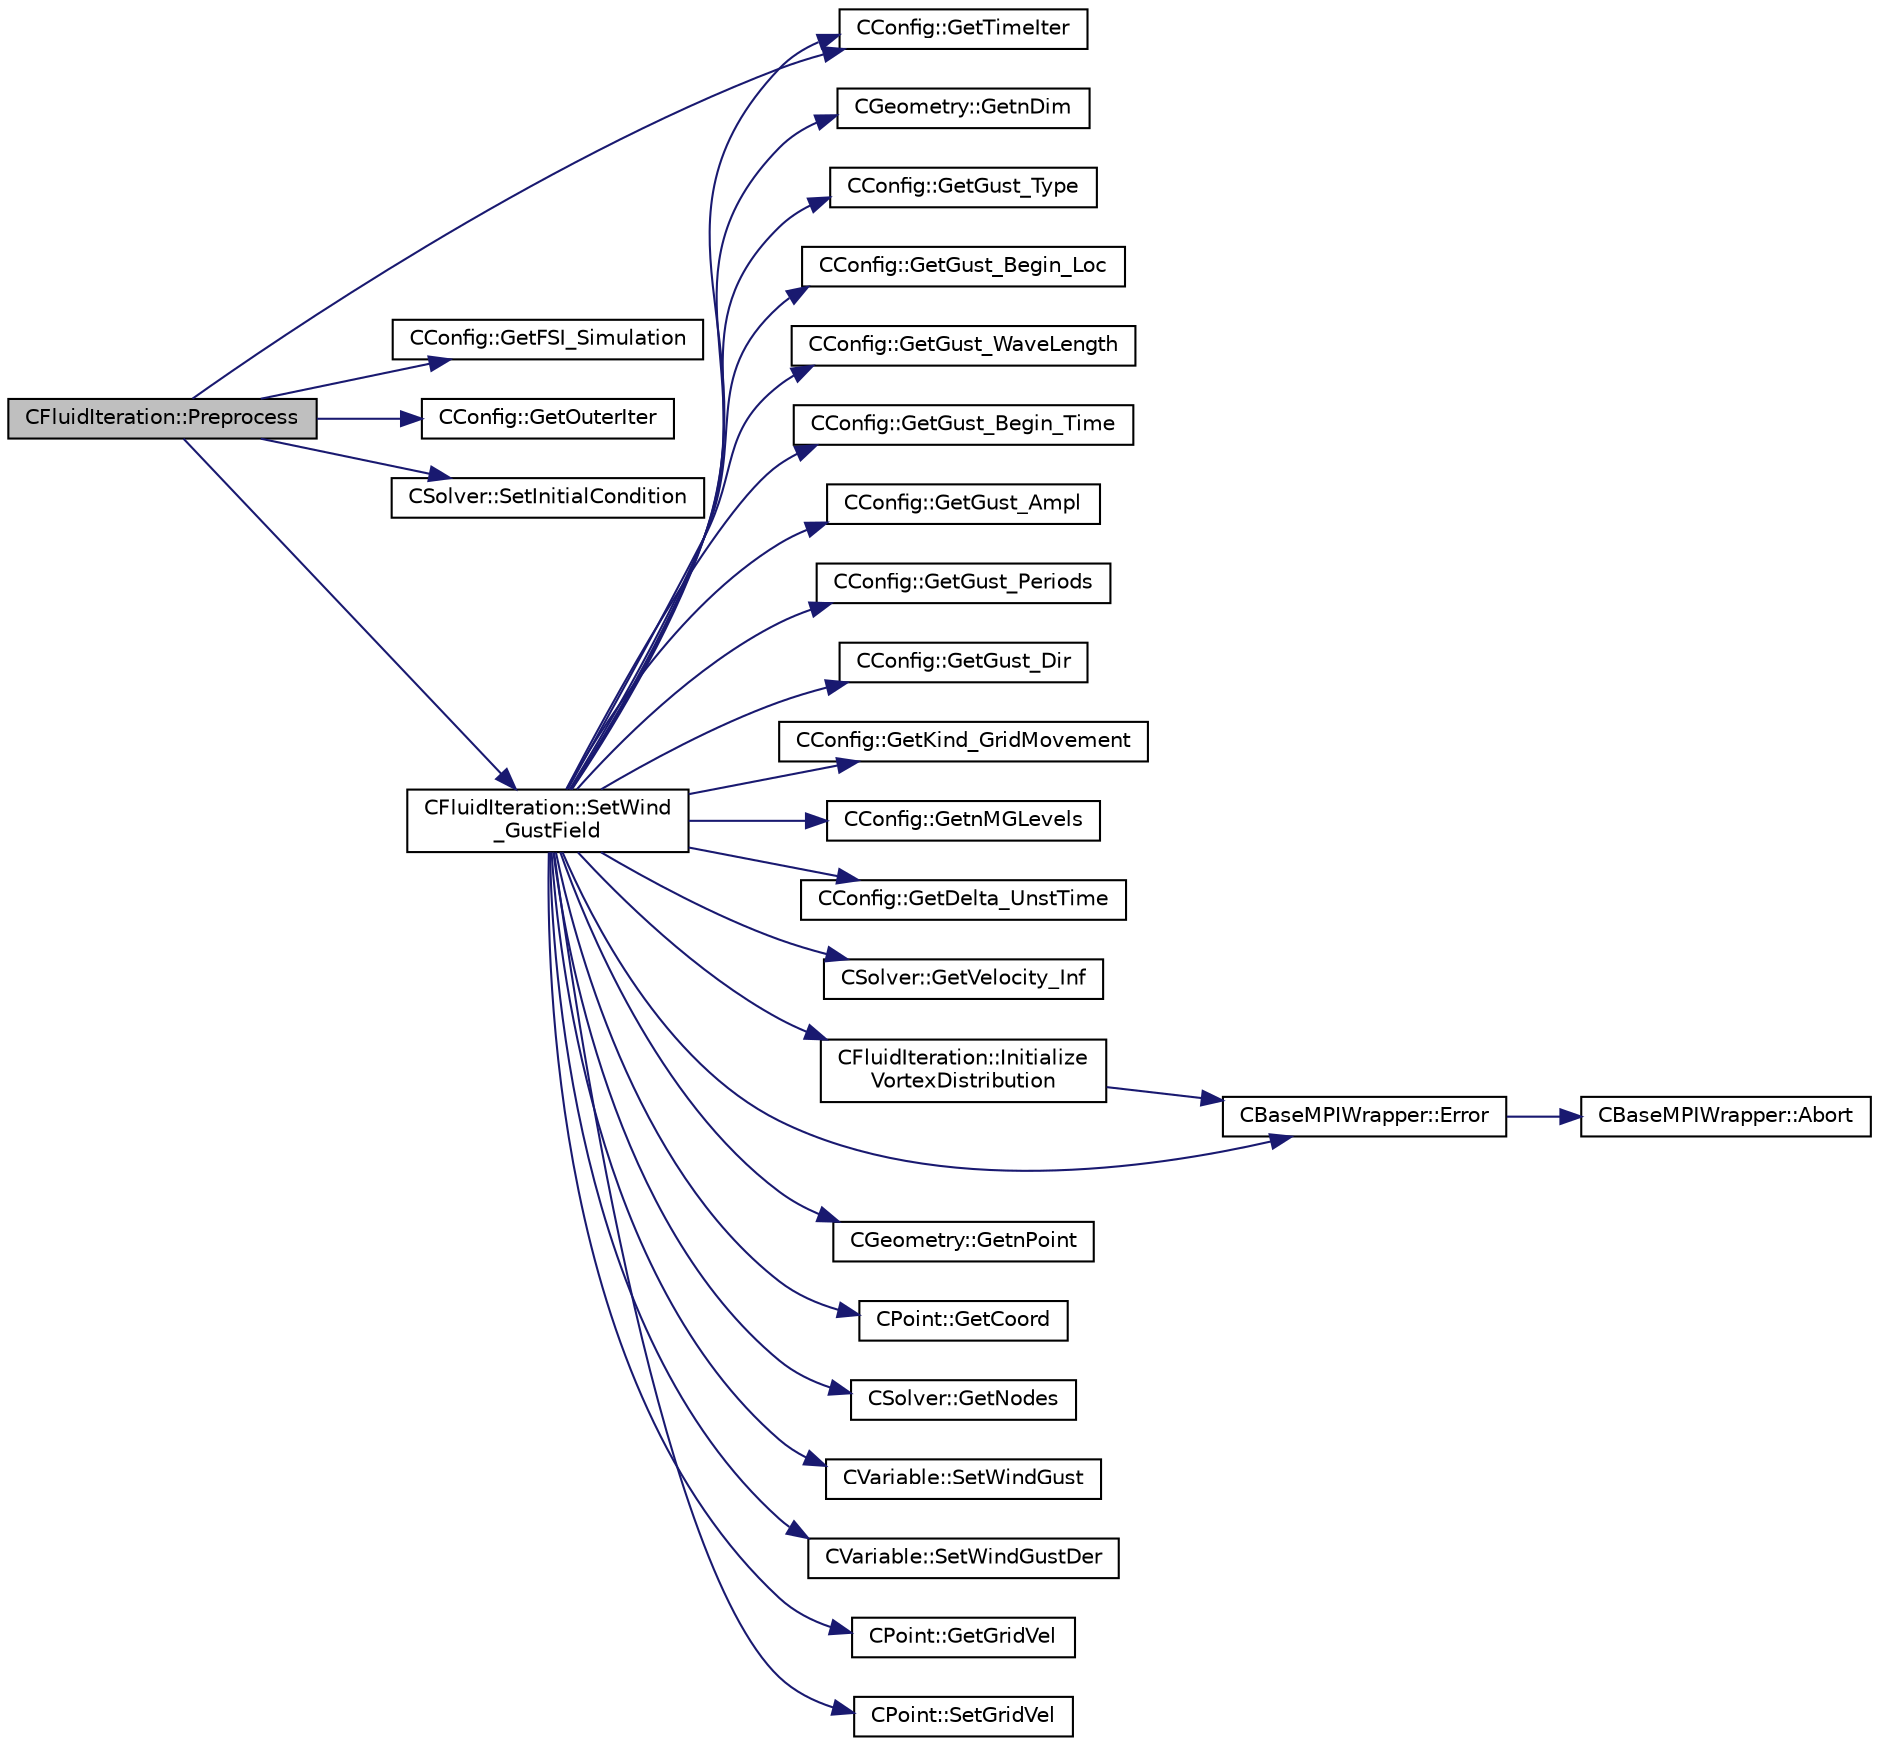 digraph "CFluidIteration::Preprocess"
{
  edge [fontname="Helvetica",fontsize="10",labelfontname="Helvetica",labelfontsize="10"];
  node [fontname="Helvetica",fontsize="10",shape=record];
  rankdir="LR";
  Node421 [label="CFluidIteration::Preprocess",height=0.2,width=0.4,color="black", fillcolor="grey75", style="filled", fontcolor="black"];
  Node421 -> Node422 [color="midnightblue",fontsize="10",style="solid",fontname="Helvetica"];
  Node422 [label="CConfig::GetTimeIter",height=0.2,width=0.4,color="black", fillcolor="white", style="filled",URL="$class_c_config.html#aa659f28a1d71b0924944a9fb248e3d6e",tooltip="Get the current time iteration number. "];
  Node421 -> Node423 [color="midnightblue",fontsize="10",style="solid",fontname="Helvetica"];
  Node423 [label="CConfig::GetFSI_Simulation",height=0.2,width=0.4,color="black", fillcolor="white", style="filled",URL="$class_c_config.html#a9776c63953c047138e0f81d5b51cd895",tooltip="Check if the simulation we are running is a FSI simulation. "];
  Node421 -> Node424 [color="midnightblue",fontsize="10",style="solid",fontname="Helvetica"];
  Node424 [label="CConfig::GetOuterIter",height=0.2,width=0.4,color="black", fillcolor="white", style="filled",URL="$class_c_config.html#a6e3d471764f8d56e1662bc3f14f70a70",tooltip="Get the current FSI iteration number. "];
  Node421 -> Node425 [color="midnightblue",fontsize="10",style="solid",fontname="Helvetica"];
  Node425 [label="CSolver::SetInitialCondition",height=0.2,width=0.4,color="black", fillcolor="white", style="filled",URL="$class_c_solver.html#aa201cf141d64d08db13eb6a75beb78b5",tooltip="A virtual member. "];
  Node421 -> Node426 [color="midnightblue",fontsize="10",style="solid",fontname="Helvetica"];
  Node426 [label="CFluidIteration::SetWind\l_GustField",height=0.2,width=0.4,color="black", fillcolor="white", style="filled",URL="$class_c_fluid_iteration.html#a5d649a21860ed9cefd56a18e3fc4557a",tooltip="Imposes a gust via the grid velocities. "];
  Node426 -> Node427 [color="midnightblue",fontsize="10",style="solid",fontname="Helvetica"];
  Node427 [label="CGeometry::GetnDim",height=0.2,width=0.4,color="black", fillcolor="white", style="filled",URL="$class_c_geometry.html#a2af01006c0c4f74ba089582f1a3587fe",tooltip="Get number of coordinates. "];
  Node426 -> Node428 [color="midnightblue",fontsize="10",style="solid",fontname="Helvetica"];
  Node428 [label="CConfig::GetGust_Type",height=0.2,width=0.4,color="black", fillcolor="white", style="filled",URL="$class_c_config.html#a3ff23d4b5d25b0f266913c446774c69b",tooltip="Get the type of gust to simulate. "];
  Node426 -> Node429 [color="midnightblue",fontsize="10",style="solid",fontname="Helvetica"];
  Node429 [label="CConfig::GetGust_Begin_Loc",height=0.2,width=0.4,color="black", fillcolor="white", style="filled",URL="$class_c_config.html#a04f96ff15a216e7c10acdb3489854871",tooltip="Value of the location ath which the gust begins. "];
  Node426 -> Node430 [color="midnightblue",fontsize="10",style="solid",fontname="Helvetica"];
  Node430 [label="CConfig::GetGust_WaveLength",height=0.2,width=0.4,color="black", fillcolor="white", style="filled",URL="$class_c_config.html#ae82381f9882789b1b653e618d4e345b5",tooltip="Value of the gust wavelength. "];
  Node426 -> Node431 [color="midnightblue",fontsize="10",style="solid",fontname="Helvetica"];
  Node431 [label="CConfig::GetGust_Begin_Time",height=0.2,width=0.4,color="black", fillcolor="white", style="filled",URL="$class_c_config.html#a6c12e88a0bf59667ee0927ae2212715a",tooltip="Value of the time at which to begin the gust. "];
  Node426 -> Node432 [color="midnightblue",fontsize="10",style="solid",fontname="Helvetica"];
  Node432 [label="CConfig::GetGust_Ampl",height=0.2,width=0.4,color="black", fillcolor="white", style="filled",URL="$class_c_config.html#a3d026e8ee69591368d8ee88b0d7375a6",tooltip="Value of the gust amplitude. "];
  Node426 -> Node433 [color="midnightblue",fontsize="10",style="solid",fontname="Helvetica"];
  Node433 [label="CConfig::GetGust_Periods",height=0.2,width=0.4,color="black", fillcolor="white", style="filled",URL="$class_c_config.html#a26abb56136da1924c49915f7d5bc32ba",tooltip="Value of the number of gust periods. "];
  Node426 -> Node434 [color="midnightblue",fontsize="10",style="solid",fontname="Helvetica"];
  Node434 [label="CConfig::GetGust_Dir",height=0.2,width=0.4,color="black", fillcolor="white", style="filled",URL="$class_c_config.html#ad0739035a91fbc2836b6d51967f9f5af",tooltip="Get the gust direction. "];
  Node426 -> Node435 [color="midnightblue",fontsize="10",style="solid",fontname="Helvetica"];
  Node435 [label="CConfig::GetKind_GridMovement",height=0.2,width=0.4,color="black", fillcolor="white", style="filled",URL="$class_c_config.html#ab598508566cb08cb9929934d433ce400",tooltip="Get the type of dynamic mesh motion. Each zone gets a config file. "];
  Node426 -> Node436 [color="midnightblue",fontsize="10",style="solid",fontname="Helvetica"];
  Node436 [label="CConfig::GetnMGLevels",height=0.2,width=0.4,color="black", fillcolor="white", style="filled",URL="$class_c_config.html#aea7f78497a5cd863bd065391232329fd",tooltip="Get the number of multigrid levels. "];
  Node426 -> Node437 [color="midnightblue",fontsize="10",style="solid",fontname="Helvetica"];
  Node437 [label="CConfig::GetDelta_UnstTime",height=0.2,width=0.4,color="black", fillcolor="white", style="filled",URL="$class_c_config.html#aa9a5ddd6d3f6f56bc21f8a2ec3e7d220",tooltip="If we are prforming an unsteady simulation, there is only one value of the time step for the complete..."];
  Node426 -> Node422 [color="midnightblue",fontsize="10",style="solid",fontname="Helvetica"];
  Node426 -> Node438 [color="midnightblue",fontsize="10",style="solid",fontname="Helvetica"];
  Node438 [label="CSolver::GetVelocity_Inf",height=0.2,width=0.4,color="black", fillcolor="white", style="filled",URL="$class_c_solver.html#a0285d219c0390bb90029527bb2e0d908",tooltip="A virtual member. "];
  Node426 -> Node439 [color="midnightblue",fontsize="10",style="solid",fontname="Helvetica"];
  Node439 [label="CFluidIteration::Initialize\lVortexDistribution",height=0.2,width=0.4,color="black", fillcolor="white", style="filled",URL="$class_c_fluid_iteration.html#a8bd39263487ca8dde26020df4486a188",tooltip="Reads and initializes the vortex positions, strengths and gradient. "];
  Node439 -> Node440 [color="midnightblue",fontsize="10",style="solid",fontname="Helvetica"];
  Node440 [label="CBaseMPIWrapper::Error",height=0.2,width=0.4,color="black", fillcolor="white", style="filled",URL="$class_c_base_m_p_i_wrapper.html#a04457c47629bda56704e6a8804833eeb"];
  Node440 -> Node441 [color="midnightblue",fontsize="10",style="solid",fontname="Helvetica"];
  Node441 [label="CBaseMPIWrapper::Abort",height=0.2,width=0.4,color="black", fillcolor="white", style="filled",URL="$class_c_base_m_p_i_wrapper.html#a21ef5681e2acb532d345e9bab173ef07"];
  Node426 -> Node440 [color="midnightblue",fontsize="10",style="solid",fontname="Helvetica"];
  Node426 -> Node442 [color="midnightblue",fontsize="10",style="solid",fontname="Helvetica"];
  Node442 [label="CGeometry::GetnPoint",height=0.2,width=0.4,color="black", fillcolor="white", style="filled",URL="$class_c_geometry.html#aa68b666b38f4d2c7021736ae86940f44",tooltip="Get number of points. "];
  Node426 -> Node443 [color="midnightblue",fontsize="10",style="solid",fontname="Helvetica"];
  Node443 [label="CPoint::GetCoord",height=0.2,width=0.4,color="black", fillcolor="white", style="filled",URL="$class_c_point.html#a95fe081d22e96e190cb3edcbf0d6525f",tooltip="Get the coordinates dor the control volume. "];
  Node426 -> Node444 [color="midnightblue",fontsize="10",style="solid",fontname="Helvetica"];
  Node444 [label="CSolver::GetNodes",height=0.2,width=0.4,color="black", fillcolor="white", style="filled",URL="$class_c_solver.html#af3198e52a2ea377bb765647b5e697197",tooltip="Allow outside access to the nodes of the solver, containing conservatives, primitives, etc. "];
  Node426 -> Node445 [color="midnightblue",fontsize="10",style="solid",fontname="Helvetica"];
  Node445 [label="CVariable::SetWindGust",height=0.2,width=0.4,color="black", fillcolor="white", style="filled",URL="$class_c_variable.html#ab7a8cd94c50d9ce4f1e3568940998f24",tooltip="Set the value of the wind gust. "];
  Node426 -> Node446 [color="midnightblue",fontsize="10",style="solid",fontname="Helvetica"];
  Node446 [label="CVariable::SetWindGustDer",height=0.2,width=0.4,color="black", fillcolor="white", style="filled",URL="$class_c_variable.html#ae15969f50723674b5798665cefe6e4e8",tooltip="Set the value of the derivatives of the wind gust. "];
  Node426 -> Node447 [color="midnightblue",fontsize="10",style="solid",fontname="Helvetica"];
  Node447 [label="CPoint::GetGridVel",height=0.2,width=0.4,color="black", fillcolor="white", style="filled",URL="$class_c_point.html#a62ec636f4a05ac578b582a053e8553f9",tooltip="Get the value of the grid velocity at the point. "];
  Node426 -> Node448 [color="midnightblue",fontsize="10",style="solid",fontname="Helvetica"];
  Node448 [label="CPoint::SetGridVel",height=0.2,width=0.4,color="black", fillcolor="white", style="filled",URL="$class_c_point.html#a01131de373dba211a7093ecc44238e1e",tooltip="Set the value of the grid velocity at the point. "];
}
